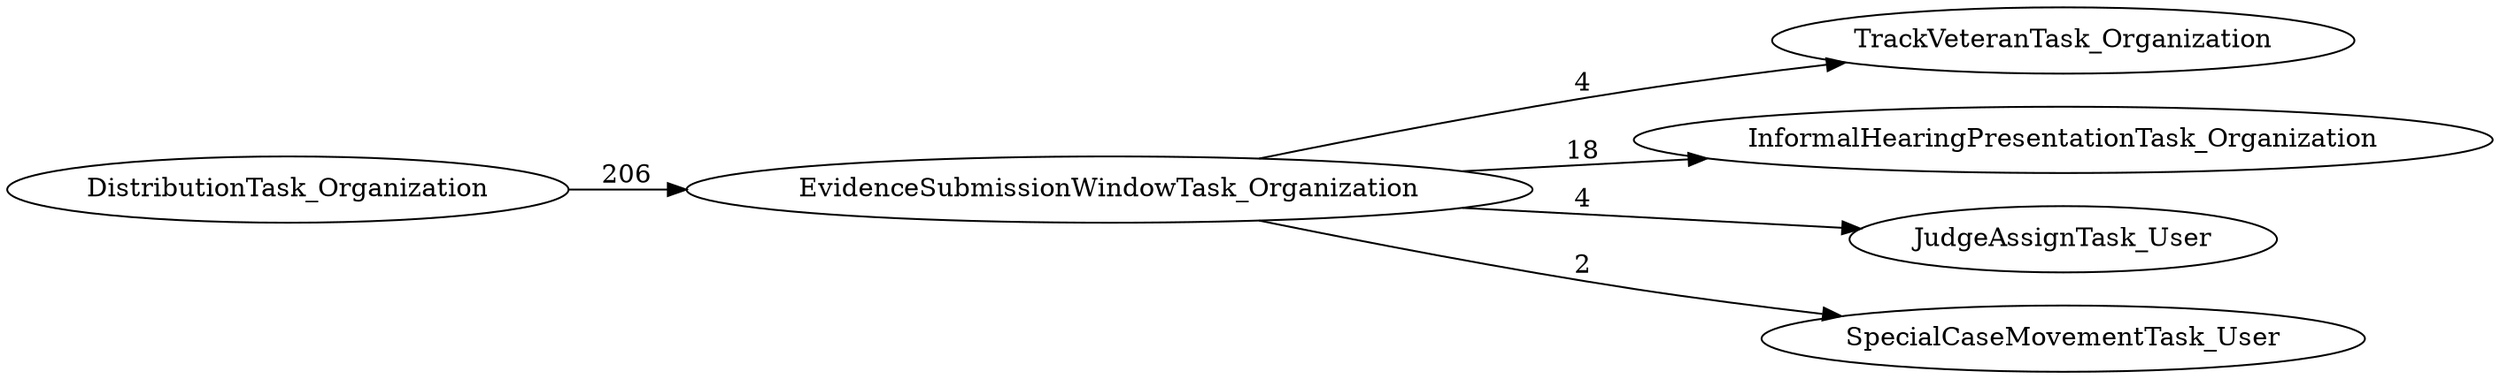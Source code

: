 digraph G {
rankdir="LR";
"EvidenceSubmissionWindowTask_Organization" -> "TrackVeteranTask_Organization" [label=4]
"DistributionTask_Organization" -> "EvidenceSubmissionWindowTask_Organization" [label=206]
"EvidenceSubmissionWindowTask_Organization" -> "InformalHearingPresentationTask_Organization" [label=18]
"EvidenceSubmissionWindowTask_Organization" -> "JudgeAssignTask_User" [label=4]
"EvidenceSubmissionWindowTask_Organization" -> "SpecialCaseMovementTask_User" [label=2]
}
